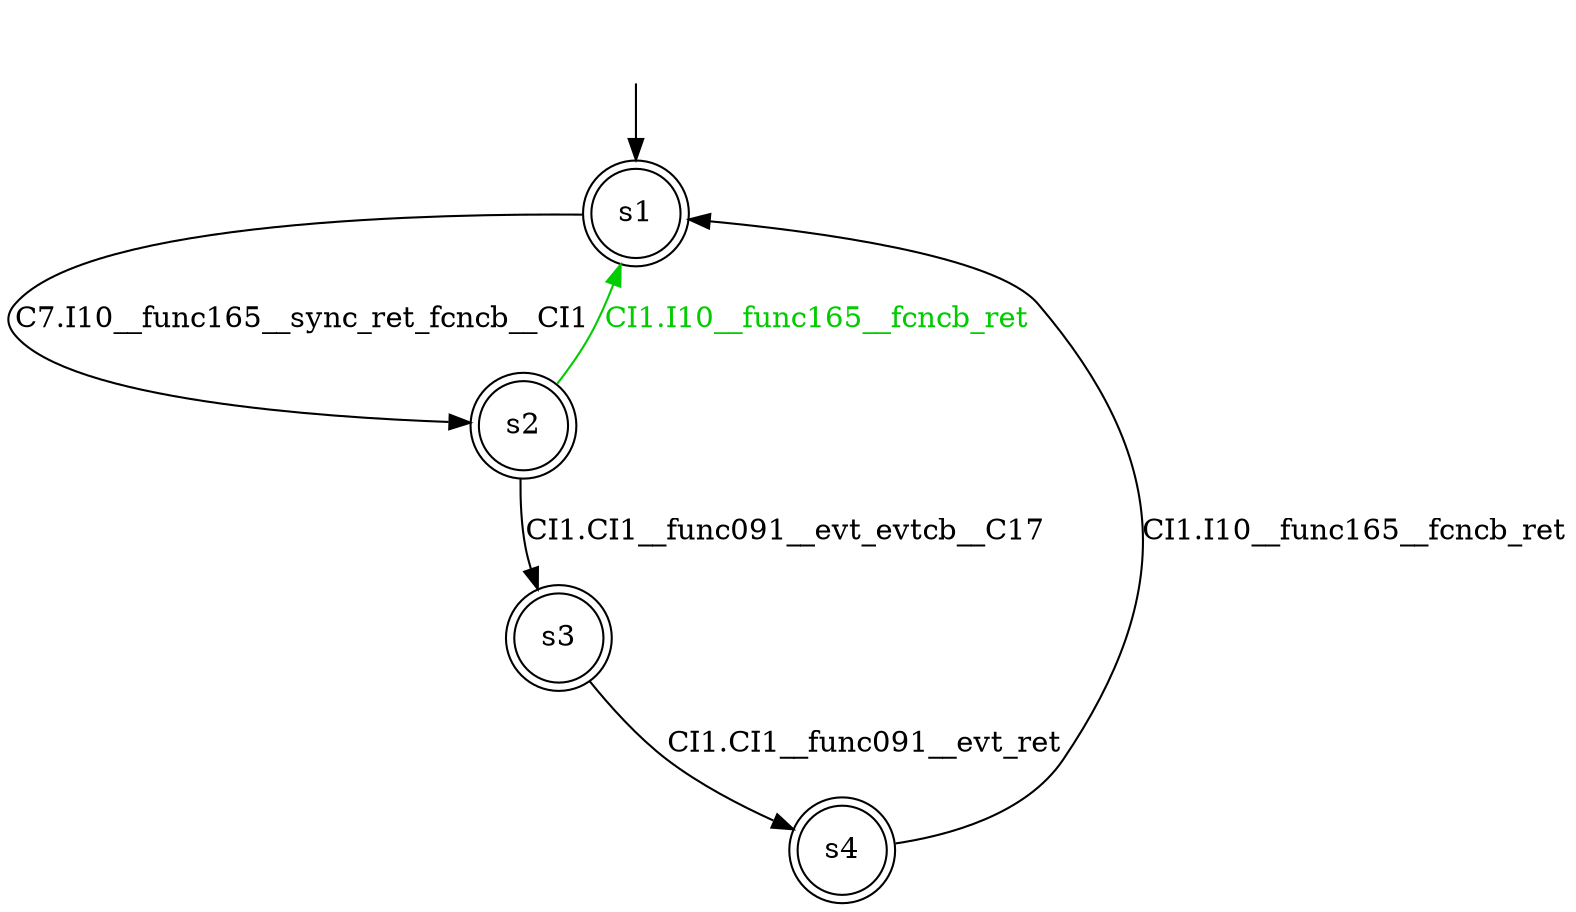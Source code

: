 digraph diffautomaton {
	1 [label=<s1> shape="doublecircle"];
	2 [label=<s2> shape="doublecircle"];
	3 [label=<s3> shape="doublecircle"];
	4 [label=<s4> shape="doublecircle"];
	__init1 [label=<> shape="none"];
	__init1 -> 1;
	1 -> 2 [label=<<font color="#000000">C7.I10__func165__sync_ret_fcncb__CI1</font>> id="1-0-2"];
	2 -> 3 [label=<<font color="#000000">CI1.CI1__func091__evt_evtcb__C17</font>> id="2-0-3"];
	2 -> 1 [label=<<font color="#00cc00">CI1.I10__func165__fcncb_ret</font>> color="#00cc00" id="2-1-1"];
	3 -> 4 [label=<<font color="#000000">CI1.CI1__func091__evt_ret</font>> id="3-0-4"];
	4 -> 1 [label=<<font color="#000000">CI1.I10__func165__fcncb_ret</font>> id="4-0-1"];
}
